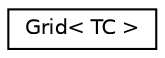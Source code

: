 digraph "Graphical Class Hierarchy"
{
  edge [fontname="Helvetica",fontsize="10",labelfontname="Helvetica",labelfontsize="10"];
  node [fontname="Helvetica",fontsize="10",shape=record];
  rankdir="LR";
  Node1 [label="Grid\< TC \>",height=0.2,width=0.4,color="black", fillcolor="white", style="filled",URL="$classGrid.html"];
}
